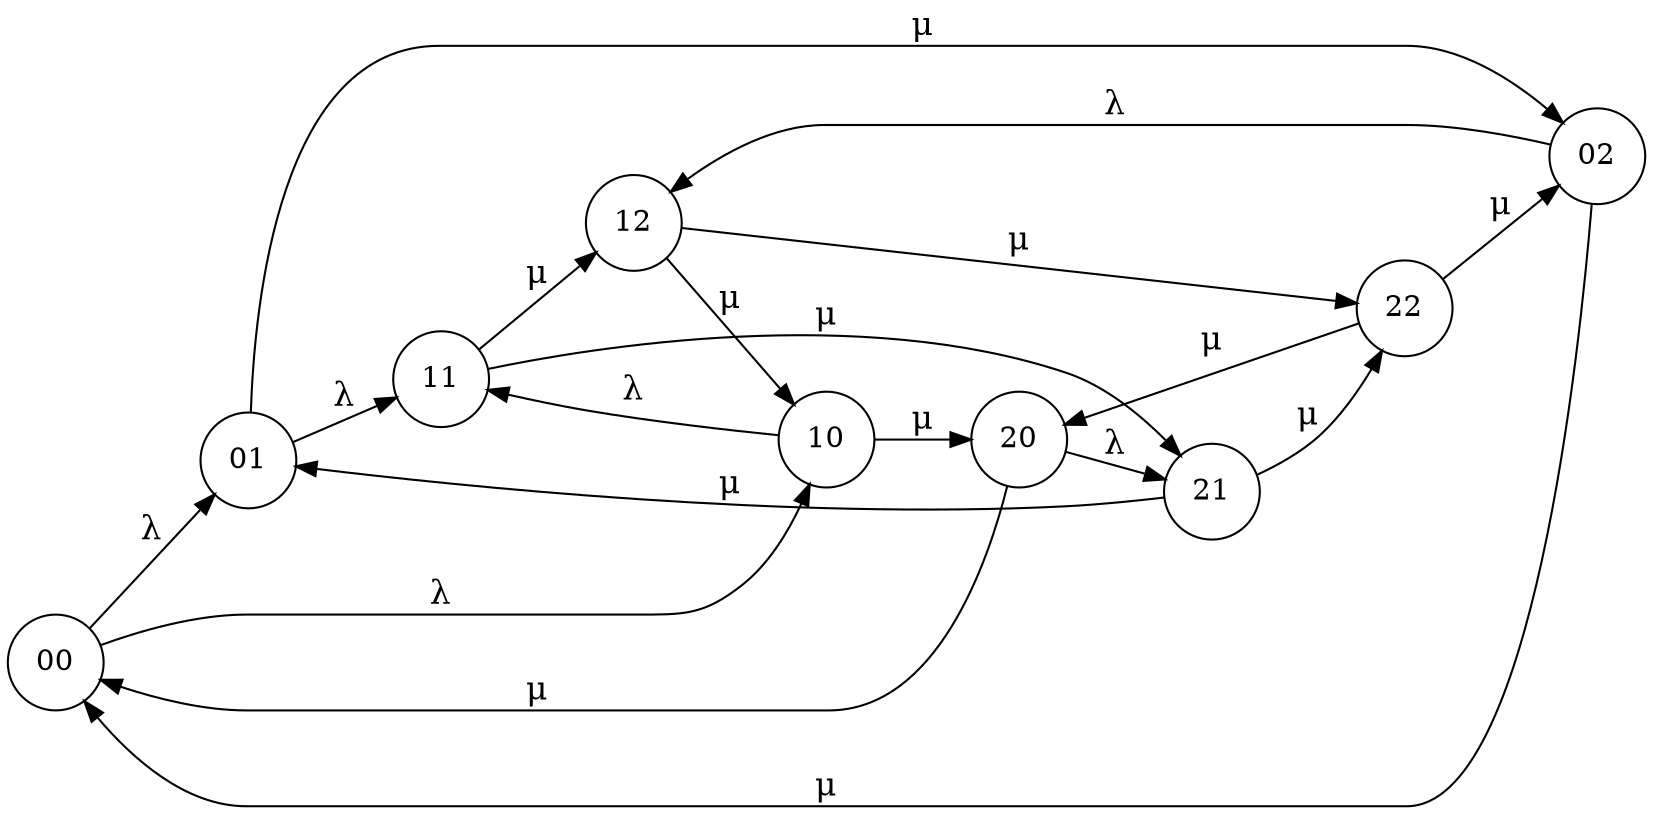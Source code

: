 digraph finite_state_machine {
    rankdir=LR;
    node [shape = circle];
    edge[fontsize=16];
    
    "00" -> "01" [label = "&lambda;"];
    "00" -> "10" [label = "&lambda;"];
	
	"01" -> "11" [label = "&lambda;"];
	"01" -> "02" [label = "&mu;"];
	
	"11" -> "12" [label = "&mu;"];
	"11" -> "21" [label = "&mu;"];
	
	"21" -> "01" [label = "&mu;"];
	"21" -> "22" [label = "&mu;"];
	
	"12" -> "22" [label = "&mu;"];
	"12" -> "10" [label = "&mu;"];
	
	"22" -> "02" [label = "&mu;"];
	"22" -> "20" [label = "&mu;"];
	
	"20" -> "00" [label = "&mu;"];
	"20" -> "21" [label = "&lambda;"];
	
	"02" -> "00" [label = "&mu;"];
	"02" -> "12" [label = "&lambda;"];
	
	"10" -> "20" [label = "&mu;"];
	"10" -> "11" [label = "&lambda;"];
}